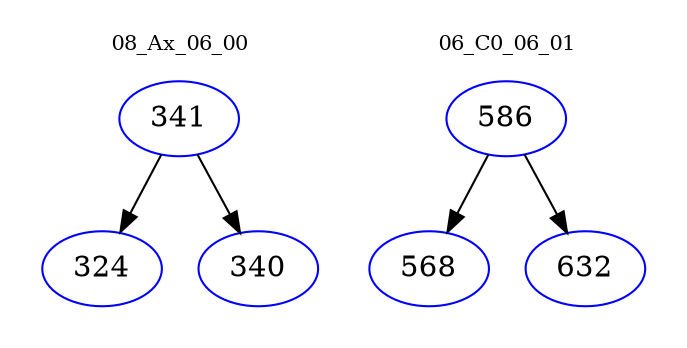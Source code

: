 digraph{
subgraph cluster_0 {
color = white
label = "08_Ax_06_00";
fontsize=10;
T0_341 [label="341", color="blue"]
T0_341 -> T0_324 [color="black"]
T0_324 [label="324", color="blue"]
T0_341 -> T0_340 [color="black"]
T0_340 [label="340", color="blue"]
}
subgraph cluster_1 {
color = white
label = "06_C0_06_01";
fontsize=10;
T1_586 [label="586", color="blue"]
T1_586 -> T1_568 [color="black"]
T1_568 [label="568", color="blue"]
T1_586 -> T1_632 [color="black"]
T1_632 [label="632", color="blue"]
}
}
